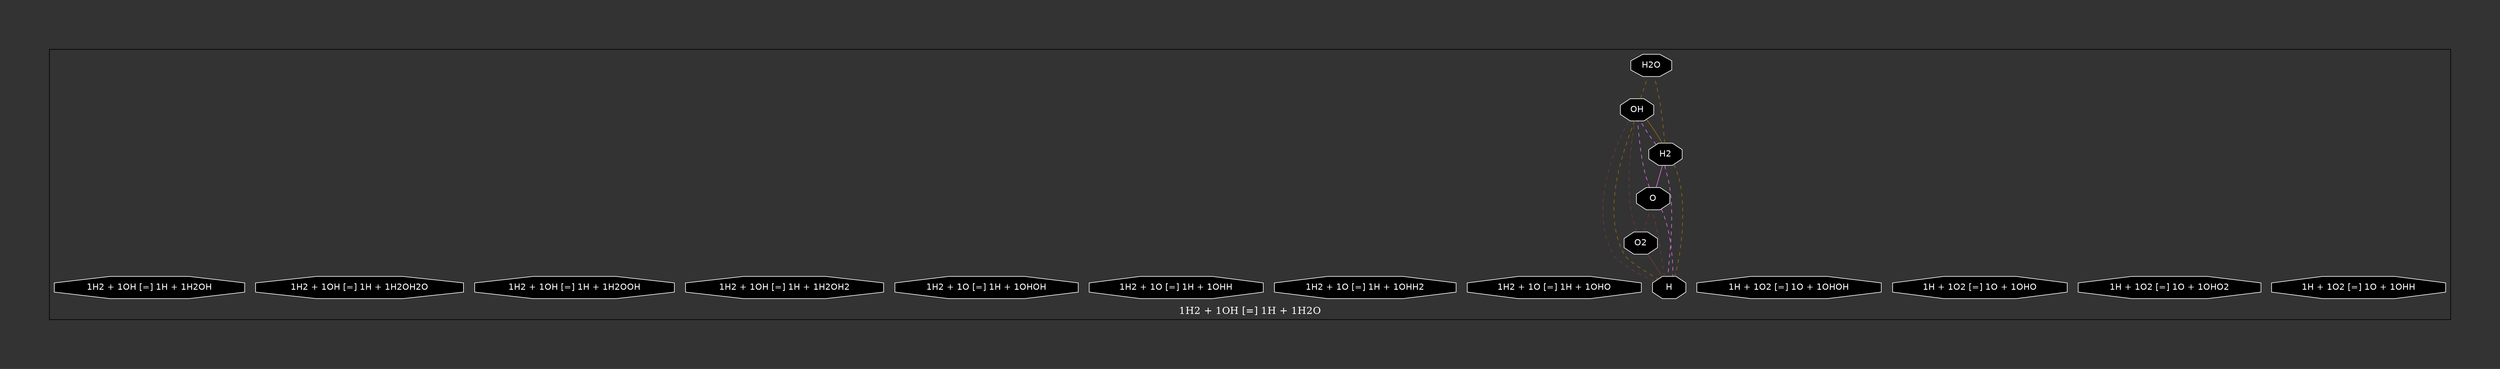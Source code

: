digraph {
	graph [bgcolor="#333333" fontcolor=white fontsize=16 pad=1 rankdir=BT]
	node [color=white fillcolor=black fontcolor=white fontname=Helvetica shape=octagon style=filled]
	edge [arrowhead=open color=white fontcolor=white fontname=Courier fontsize=12 style=dashed]
	subgraph clusterReaction {
		graph [label="1H + 1O2 [=] 1O + 1OH"]
		"1H + 1O2 [=] 1O + 1OH OOOOOO H" [label="1H + 1O2 [=] 1O + 1OHH"]
		"1H + 1O2 [=] 1O + 1OH OOOOOO O2" [label="1H + 1O2 [=] 1O + 1OHO2"]
		"1H + 1O2 [=] 1O + 1OH OOOOOO O" [label="1H + 1O2 [=] 1O + 1OHO"]
		"1H + 1O2 [=] 1O + 1OH OOOOOO OH" [label="1H + 1O2 [=] 1O + 1OHOH"]
		H -> O [arrowhead=none color="#743836"]
		H -> OH [arrowhead=none color="#743836"]
		H -> O2 [arrowhead=none color="#743836" style=filled]
		O2 -> O [arrowhead=none color="#743836"]
		O2 -> OH [arrowhead=none color="#743836"]
	}
	subgraph clusterReaction {
		graph [label="1H2 + 1O [=] 1H + 1OH"]
		"1H2 + 1O [=] 1H + 1OH OOOOOO O" [label="1H2 + 1O [=] 1H + 1OHO"]
		"1H2 + 1O [=] 1H + 1OH OOOOOO H2" [label="1H2 + 1O [=] 1H + 1OHH2"]
		"1H2 + 1O [=] 1H + 1OH OOOOOO H" [label="1H2 + 1O [=] 1H + 1OHH"]
		"1H2 + 1O [=] 1H + 1OH OOOOOO OH" [label="1H2 + 1O [=] 1H + 1OHOH"]
		O -> H [arrowhead=none color="#E272ED"]
		O -> OH [arrowhead=none color="#E272ED"]
		O -> H2 [arrowhead=none color="#E272ED" style=filled]
		H2 -> H [arrowhead=none color="#E272ED"]
		H2 -> OH [arrowhead=none color="#E272ED"]
	}
	subgraph clusterReaction {
		graph [label="1H2 + 1OH [=] 1H + 1H2O"]
		"1H2 + 1OH [=] 1H + 1H2O OOOOOO H2" [label="1H2 + 1OH [=] 1H + 1H2OH2"]
		"1H2 + 1OH [=] 1H + 1H2O OOOOOO OH" [label="1H2 + 1OH [=] 1H + 1H2OOH"]
		"1H2 + 1OH [=] 1H + 1H2O OOOOOO H2O" [label="1H2 + 1OH [=] 1H + 1H2OH2O"]
		"1H2 + 1OH [=] 1H + 1H2O OOOOOO H" [label="1H2 + 1OH [=] 1H + 1H2OH"]
		H2 -> H2O [arrowhead=none color="#9C6902"]
		H2 -> H [arrowhead=none color="#9C6902"]
		H2 -> OH [arrowhead=none color="#9C6902" style=filled]
		OH -> H2O [arrowhead=none color="#9C6902"]
		OH -> H [arrowhead=none color="#9C6902"]
	}
}
